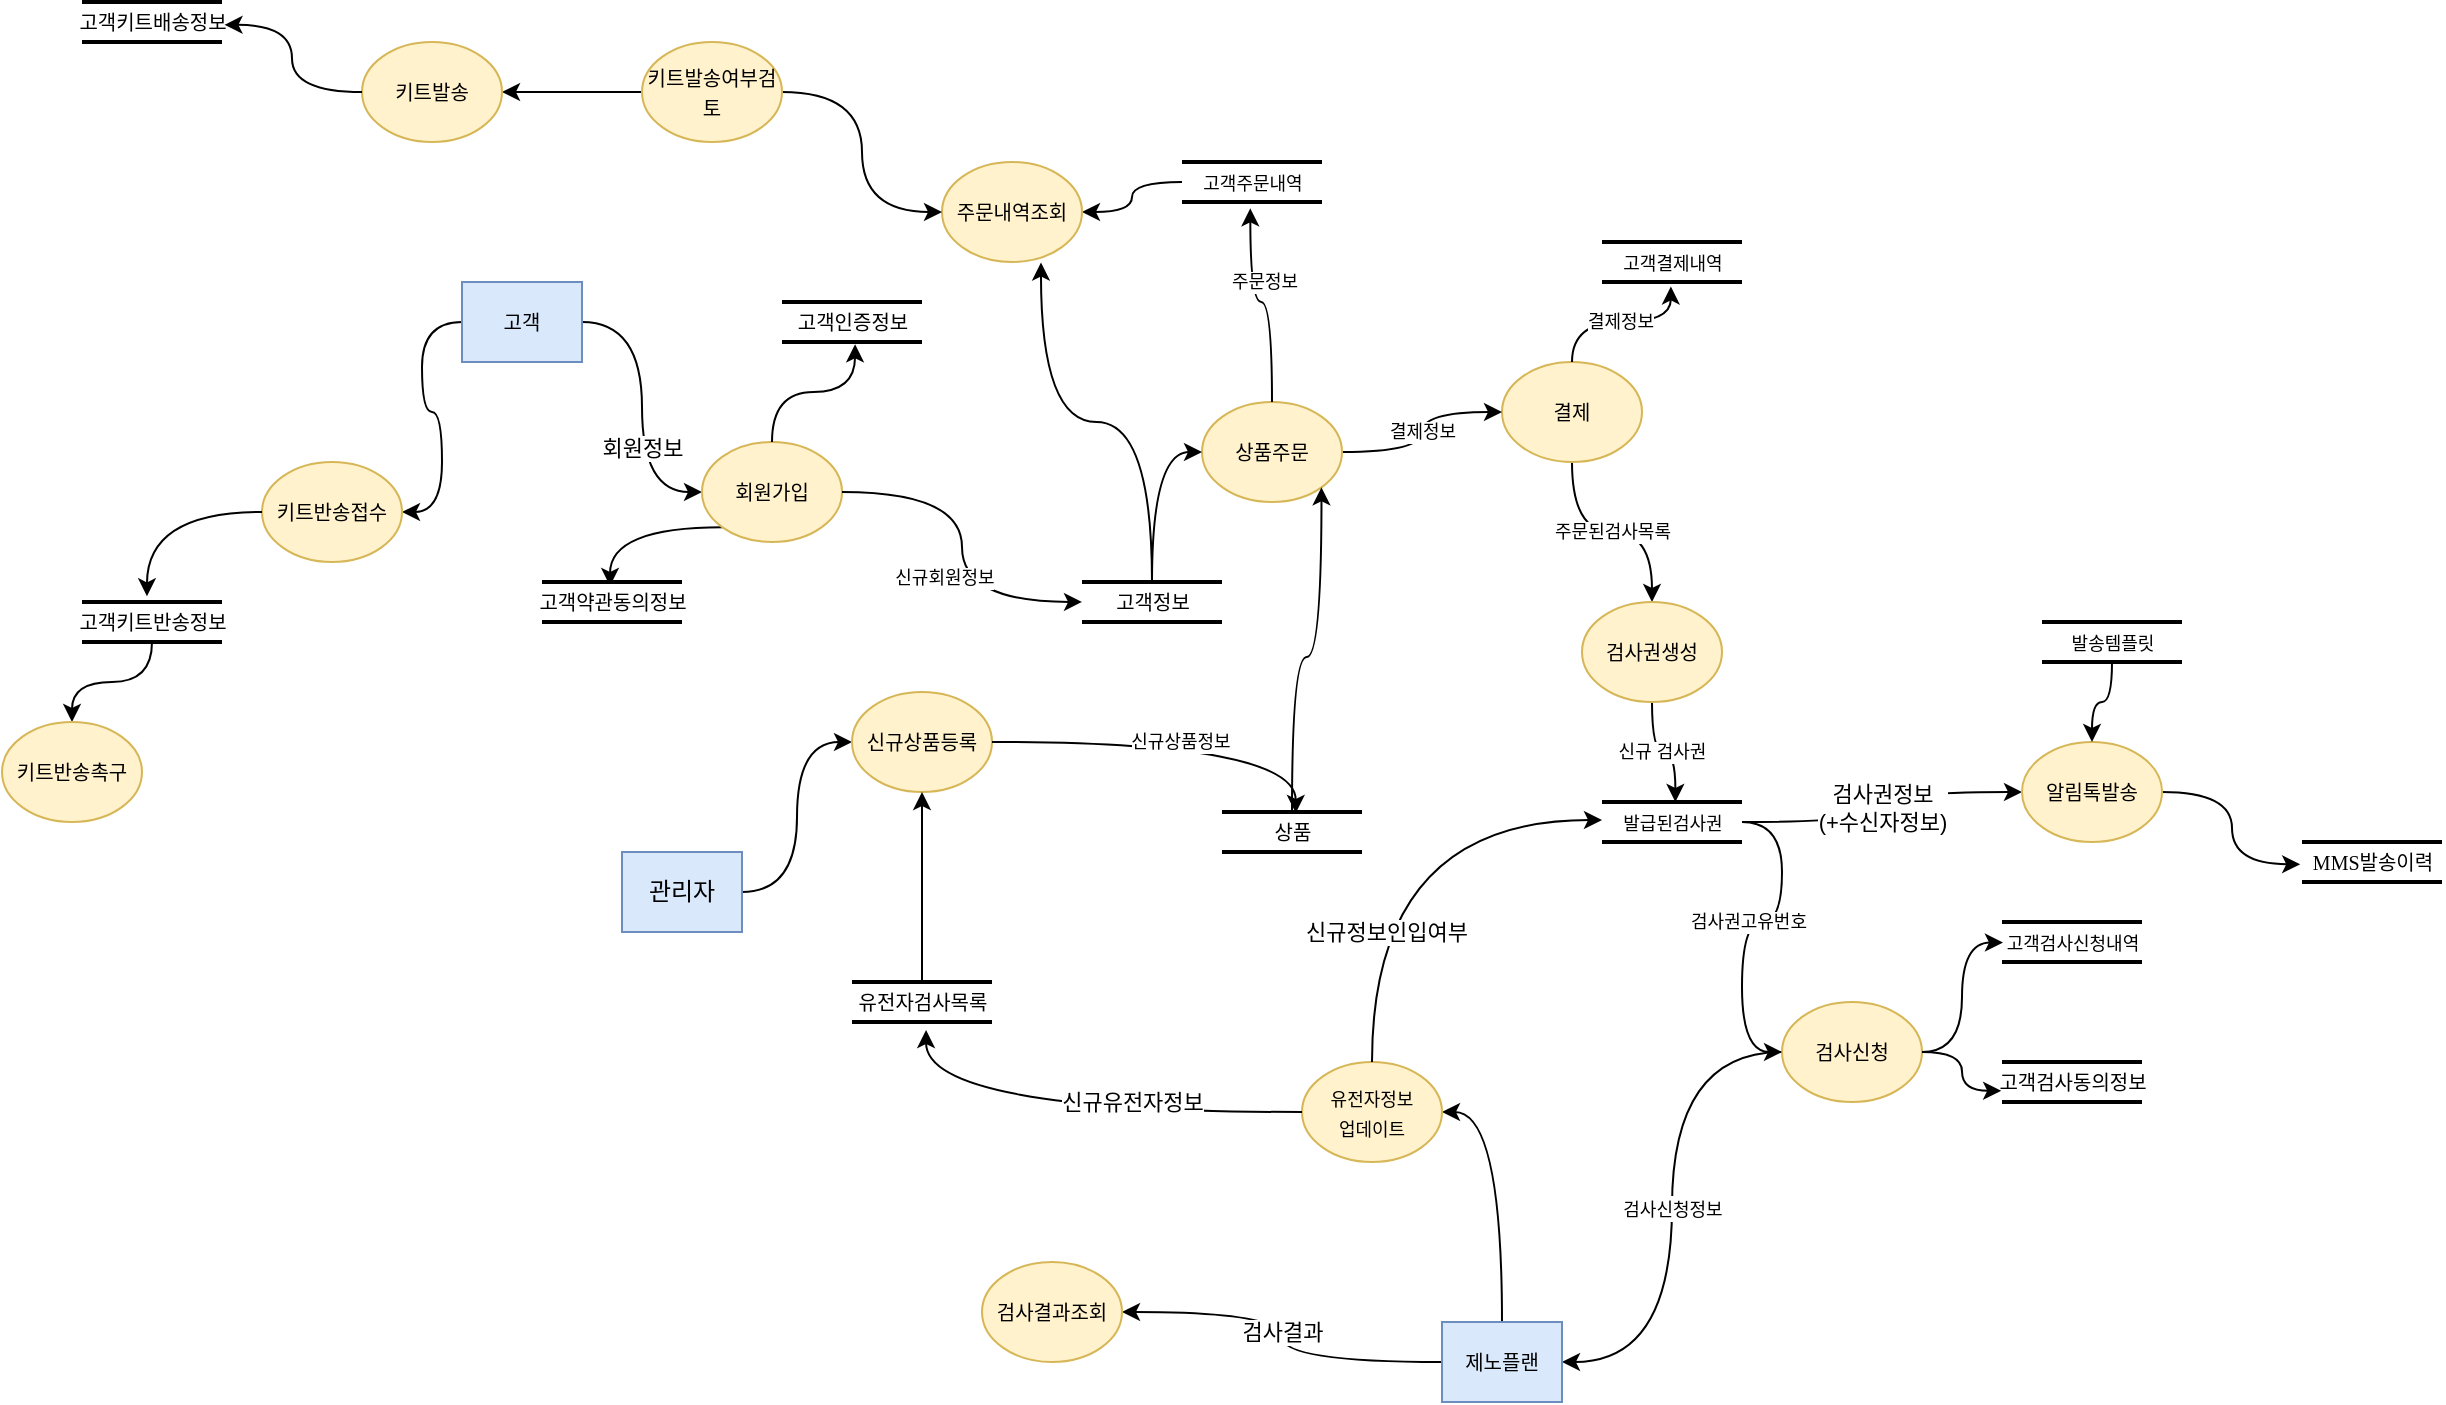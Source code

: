 <mxfile version="22.1.20" type="github">
  <diagram name="Page-1" id="52a04d89-c75d-2922-d76d-85b35f80e030">
    <mxGraphModel dx="1434" dy="738" grid="1" gridSize="10" guides="1" tooltips="1" connect="1" arrows="1" fold="1" page="1" pageScale="1" pageWidth="1600" pageHeight="900" background="none" math="0" shadow="0">
      <root>
        <mxCell id="0" />
        <mxCell id="1" parent="0" />
        <mxCell id="17472293e6e8944d-4" value="&lt;font style=&quot;font-size: 9px;&quot;&gt;고객결제내역&lt;/font&gt;" style="html=1;rounded=0;shadow=0;comic=0;labelBackgroundColor=none;strokeWidth=2;fontFamily=Verdana;fontSize=12;align=center;shape=mxgraph.ios7ui.horLines;" parent="1" vertex="1">
          <mxGeometry x="1050" y="210" width="70" height="20" as="geometry" />
        </mxCell>
        <mxCell id="e2xfSPb0T8YYYIXP3AMZ-35" style="edgeStyle=orthogonalEdgeStyle;rounded=0;orthogonalLoop=1;jettySize=auto;html=1;curved=1;entryX=1;entryY=0.5;entryDx=0;entryDy=0;" parent="1" source="e2xfSPb0T8YYYIXP3AMZ-11" target="e2xfSPb0T8YYYIXP3AMZ-34" edge="1">
          <mxGeometry relative="1" as="geometry">
            <mxPoint x="1000" y="662" as="targetPoint" />
          </mxGeometry>
        </mxCell>
        <mxCell id="e2xfSPb0T8YYYIXP3AMZ-36" value="&lt;font style=&quot;font-size: 9px;&quot;&gt;검사신청정보&lt;/font&gt;" style="edgeLabel;html=1;align=center;verticalAlign=middle;resizable=0;points=[];" parent="e2xfSPb0T8YYYIXP3AMZ-35" vertex="1" connectable="0">
          <mxGeometry relative="1" as="geometry">
            <mxPoint as="offset" />
          </mxGeometry>
        </mxCell>
        <mxCell id="e2xfSPb0T8YYYIXP3AMZ-11" value="&lt;font style=&quot;font-size: 10px;&quot;&gt;검사신청&lt;/font&gt;" style="ellipse;whiteSpace=wrap;html=1;rounded=1;shadow=0;comic=0;labelBackgroundColor=none;strokeWidth=1;fontFamily=Verdana;fontSize=12;align=center;fillColor=#fff2cc;strokeColor=#d6b656;" parent="1" vertex="1">
          <mxGeometry x="1140" y="590" width="70" height="50" as="geometry" />
        </mxCell>
        <mxCell id="e2xfSPb0T8YYYIXP3AMZ-44" style="edgeStyle=orthogonalEdgeStyle;rounded=0;orthogonalLoop=1;jettySize=auto;html=1;curved=1;entryX=0.5;entryY=0;entryDx=0;entryDy=0;" parent="1" source="e2xfSPb0T8YYYIXP3AMZ-12" target="e2xfSPb0T8YYYIXP3AMZ-46" edge="1">
          <mxGeometry relative="1" as="geometry">
            <mxPoint x="1070" y="380" as="targetPoint" />
          </mxGeometry>
        </mxCell>
        <mxCell id="e2xfSPb0T8YYYIXP3AMZ-47" value="주문된검사목록" style="edgeLabel;html=1;align=center;verticalAlign=middle;resizable=0;points=[];fontSize=9;" parent="e2xfSPb0T8YYYIXP3AMZ-44" vertex="1" connectable="0">
          <mxGeometry relative="1" as="geometry">
            <mxPoint as="offset" />
          </mxGeometry>
        </mxCell>
        <mxCell id="e2xfSPb0T8YYYIXP3AMZ-12" value="&lt;font style=&quot;font-size: 10px;&quot;&gt;결제&lt;/font&gt;" style="ellipse;whiteSpace=wrap;html=1;rounded=1;shadow=0;comic=0;labelBackgroundColor=none;strokeWidth=1;fontFamily=Verdana;fontSize=12;align=center;fillColor=#fff2cc;strokeColor=#d6b656;" parent="1" vertex="1">
          <mxGeometry x="1000" y="270" width="70" height="50" as="geometry" />
        </mxCell>
        <mxCell id="e2xfSPb0T8YYYIXP3AMZ-39" style="edgeStyle=orthogonalEdgeStyle;rounded=0;orthogonalLoop=1;jettySize=auto;html=1;entryX=0;entryY=0.5;entryDx=0;entryDy=0;curved=1;" parent="1" source="e2xfSPb0T8YYYIXP3AMZ-13" target="e2xfSPb0T8YYYIXP3AMZ-12" edge="1">
          <mxGeometry relative="1" as="geometry" />
        </mxCell>
        <mxCell id="e2xfSPb0T8YYYIXP3AMZ-40" value="결제정보" style="edgeLabel;html=1;align=center;verticalAlign=middle;resizable=0;points=[];fontSize=9;" parent="e2xfSPb0T8YYYIXP3AMZ-39" vertex="1" connectable="0">
          <mxGeometry relative="1" as="geometry">
            <mxPoint as="offset" />
          </mxGeometry>
        </mxCell>
        <mxCell id="e2xfSPb0T8YYYIXP3AMZ-13" value="&lt;font style=&quot;font-size: 10px;&quot;&gt;상품주문&lt;/font&gt;" style="ellipse;whiteSpace=wrap;html=1;rounded=1;shadow=0;comic=0;labelBackgroundColor=none;strokeWidth=1;fontFamily=Verdana;fontSize=12;align=center;fillColor=#fff2cc;strokeColor=#d6b656;" parent="1" vertex="1">
          <mxGeometry x="850" y="290" width="70" height="50" as="geometry" />
        </mxCell>
        <mxCell id="e2xfSPb0T8YYYIXP3AMZ-18" style="edgeStyle=orthogonalEdgeStyle;rounded=0;orthogonalLoop=1;jettySize=auto;html=1;entryX=0.488;entryY=1.159;entryDx=0;entryDy=0;entryPerimeter=0;curved=1;" parent="1" source="e2xfSPb0T8YYYIXP3AMZ-13" target="e2xfSPb0T8YYYIXP3AMZ-21" edge="1">
          <mxGeometry relative="1" as="geometry">
            <mxPoint x="964.58" y="387.9" as="targetPoint" />
          </mxGeometry>
        </mxCell>
        <mxCell id="e2xfSPb0T8YYYIXP3AMZ-33" value="주문정보" style="edgeLabel;html=1;align=center;verticalAlign=middle;resizable=0;points=[];fontSize=9;" parent="e2xfSPb0T8YYYIXP3AMZ-18" vertex="1" connectable="0">
          <mxGeometry y="-10" relative="1" as="geometry">
            <mxPoint as="offset" />
          </mxGeometry>
        </mxCell>
        <mxCell id="e2xfSPb0T8YYYIXP3AMZ-114" style="edgeStyle=orthogonalEdgeStyle;rounded=0;orthogonalLoop=1;jettySize=auto;html=1;entryX=1;entryY=0.5;entryDx=0;entryDy=0;curved=1;" parent="1" source="e2xfSPb0T8YYYIXP3AMZ-21" target="e2xfSPb0T8YYYIXP3AMZ-111" edge="1">
          <mxGeometry relative="1" as="geometry" />
        </mxCell>
        <mxCell id="e2xfSPb0T8YYYIXP3AMZ-21" value="&lt;font style=&quot;font-size: 9px;&quot;&gt;고객주문내역&lt;/font&gt;" style="html=1;rounded=0;shadow=0;comic=0;labelBackgroundColor=none;strokeWidth=2;fontFamily=Verdana;fontSize=12;align=center;shape=mxgraph.ios7ui.horLines;" parent="1" vertex="1">
          <mxGeometry x="840" y="170" width="70" height="20" as="geometry" />
        </mxCell>
        <mxCell id="e2xfSPb0T8YYYIXP3AMZ-56" style="edgeStyle=orthogonalEdgeStyle;rounded=0;orthogonalLoop=1;jettySize=auto;html=1;entryX=1;entryY=0.5;entryDx=0;entryDy=0;curved=1;" parent="1" source="e2xfSPb0T8YYYIXP3AMZ-34" target="e2xfSPb0T8YYYIXP3AMZ-55" edge="1">
          <mxGeometry relative="1" as="geometry" />
        </mxCell>
        <mxCell id="e2xfSPb0T8YYYIXP3AMZ-59" value="검사결과" style="edgeLabel;html=1;align=center;verticalAlign=middle;resizable=0;points=[];" parent="e2xfSPb0T8YYYIXP3AMZ-56" vertex="1" connectable="0">
          <mxGeometry relative="1" as="geometry">
            <mxPoint y="-3" as="offset" />
          </mxGeometry>
        </mxCell>
        <mxCell id="qD-0tBkQnBFQ0dMMJoZ8-3" style="edgeStyle=orthogonalEdgeStyle;rounded=0;orthogonalLoop=1;jettySize=auto;html=1;entryX=1;entryY=0.5;entryDx=0;entryDy=0;curved=1;exitX=0.5;exitY=0;exitDx=0;exitDy=0;" edge="1" parent="1" source="e2xfSPb0T8YYYIXP3AMZ-34" target="qD-0tBkQnBFQ0dMMJoZ8-6">
          <mxGeometry relative="1" as="geometry">
            <mxPoint x="970" y="640" as="targetPoint" />
          </mxGeometry>
        </mxCell>
        <mxCell id="e2xfSPb0T8YYYIXP3AMZ-34" value="&lt;span style=&quot;font-size: 10px;&quot;&gt;제노플랜&lt;/span&gt;" style="rounded=0;whiteSpace=wrap;html=1;fillColor=#dae8fc;strokeColor=#6c8ebf;" parent="1" vertex="1">
          <mxGeometry x="970" y="750" width="60" height="40" as="geometry" />
        </mxCell>
        <mxCell id="e2xfSPb0T8YYYIXP3AMZ-42" style="edgeStyle=orthogonalEdgeStyle;rounded=0;orthogonalLoop=1;jettySize=auto;html=1;entryX=0.492;entryY=1.112;entryDx=0;entryDy=0;entryPerimeter=0;curved=1;" parent="1" source="e2xfSPb0T8YYYIXP3AMZ-12" target="17472293e6e8944d-4" edge="1">
          <mxGeometry relative="1" as="geometry" />
        </mxCell>
        <mxCell id="e2xfSPb0T8YYYIXP3AMZ-43" value="결제정보" style="edgeLabel;html=1;align=center;verticalAlign=middle;resizable=0;points=[];fontSize=9;" parent="e2xfSPb0T8YYYIXP3AMZ-42" vertex="1" connectable="0">
          <mxGeometry relative="1" as="geometry">
            <mxPoint as="offset" />
          </mxGeometry>
        </mxCell>
        <mxCell id="e2xfSPb0T8YYYIXP3AMZ-48" style="edgeStyle=orthogonalEdgeStyle;rounded=0;orthogonalLoop=1;jettySize=auto;html=1;curved=1;entryX=0.524;entryY=0;entryDx=0;entryDy=0;entryPerimeter=0;" parent="1" source="e2xfSPb0T8YYYIXP3AMZ-46" target="e2xfSPb0T8YYYIXP3AMZ-51" edge="1">
          <mxGeometry relative="1" as="geometry">
            <mxPoint x="1090" y="500" as="targetPoint" />
          </mxGeometry>
        </mxCell>
        <mxCell id="e2xfSPb0T8YYYIXP3AMZ-50" value="신규 검사권&amp;nbsp;" style="edgeLabel;html=1;align=center;verticalAlign=middle;resizable=0;points=[];fontSize=9;" parent="e2xfSPb0T8YYYIXP3AMZ-48" vertex="1" connectable="0">
          <mxGeometry relative="1" as="geometry">
            <mxPoint as="offset" />
          </mxGeometry>
        </mxCell>
        <mxCell id="e2xfSPb0T8YYYIXP3AMZ-46" value="&lt;font style=&quot;font-size: 10px;&quot;&gt;검사권생성&lt;/font&gt;" style="ellipse;whiteSpace=wrap;html=1;rounded=1;shadow=0;comic=0;labelBackgroundColor=none;strokeWidth=1;fontFamily=Verdana;fontSize=12;align=center;fillColor=#fff2cc;strokeColor=#d6b656;" parent="1" vertex="1">
          <mxGeometry x="1040" y="390" width="70" height="50" as="geometry" />
        </mxCell>
        <mxCell id="e2xfSPb0T8YYYIXP3AMZ-53" style="edgeStyle=orthogonalEdgeStyle;rounded=0;orthogonalLoop=1;jettySize=auto;html=1;entryX=0;entryY=0.5;entryDx=0;entryDy=0;curved=1;" parent="1" source="e2xfSPb0T8YYYIXP3AMZ-51" target="e2xfSPb0T8YYYIXP3AMZ-11" edge="1">
          <mxGeometry relative="1" as="geometry" />
        </mxCell>
        <mxCell id="e2xfSPb0T8YYYIXP3AMZ-54" value="검사권고유번호" style="edgeLabel;html=1;align=center;verticalAlign=middle;resizable=0;points=[];fontSize=9;" parent="e2xfSPb0T8YYYIXP3AMZ-53" vertex="1" connectable="0">
          <mxGeometry relative="1" as="geometry">
            <mxPoint as="offset" />
          </mxGeometry>
        </mxCell>
        <mxCell id="e2xfSPb0T8YYYIXP3AMZ-88" style="edgeStyle=orthogonalEdgeStyle;rounded=0;orthogonalLoop=1;jettySize=auto;html=1;entryX=0;entryY=0.5;entryDx=0;entryDy=0;curved=1;" parent="1" source="e2xfSPb0T8YYYIXP3AMZ-51" target="e2xfSPb0T8YYYIXP3AMZ-87" edge="1">
          <mxGeometry relative="1" as="geometry" />
        </mxCell>
        <mxCell id="e2xfSPb0T8YYYIXP3AMZ-93" value="검사권정보&lt;br&gt;(+수신자정보)" style="edgeLabel;html=1;align=center;verticalAlign=middle;resizable=0;points=[];" parent="e2xfSPb0T8YYYIXP3AMZ-88" vertex="1" connectable="0">
          <mxGeometry relative="1" as="geometry">
            <mxPoint as="offset" />
          </mxGeometry>
        </mxCell>
        <mxCell id="e2xfSPb0T8YYYIXP3AMZ-51" value="&lt;font style=&quot;font-size: 9px;&quot;&gt;발급된검사권&lt;br&gt;&lt;/font&gt;" style="html=1;rounded=0;shadow=0;comic=0;labelBackgroundColor=none;strokeWidth=2;fontFamily=Verdana;fontSize=12;align=center;shape=mxgraph.ios7ui.horLines;" parent="1" vertex="1">
          <mxGeometry x="1050" y="490" width="70" height="20" as="geometry" />
        </mxCell>
        <mxCell id="e2xfSPb0T8YYYIXP3AMZ-55" value="&lt;span style=&quot;font-size: 10px;&quot;&gt;검사결과조회&lt;/span&gt;" style="ellipse;whiteSpace=wrap;html=1;rounded=1;shadow=0;comic=0;labelBackgroundColor=none;strokeWidth=1;fontFamily=Verdana;fontSize=12;align=center;fillColor=#fff2cc;strokeColor=#d6b656;" parent="1" vertex="1">
          <mxGeometry x="740" y="720" width="70" height="50" as="geometry" />
        </mxCell>
        <mxCell id="e2xfSPb0T8YYYIXP3AMZ-64" style="edgeStyle=orthogonalEdgeStyle;rounded=0;orthogonalLoop=1;jettySize=auto;html=1;entryX=0;entryY=0.5;entryDx=0;entryDy=0;curved=1;exitX=1;exitY=0.5;exitDx=0;exitDy=0;" parent="1" source="e2xfSPb0T8YYYIXP3AMZ-62" target="e2xfSPb0T8YYYIXP3AMZ-63" edge="1">
          <mxGeometry relative="1" as="geometry">
            <mxPoint x="610" y="445" as="sourcePoint" />
          </mxGeometry>
        </mxCell>
        <mxCell id="e2xfSPb0T8YYYIXP3AMZ-62" value="관리자" style="rounded=0;whiteSpace=wrap;html=1;fillColor=#dae8fc;strokeColor=#6c8ebf;" parent="1" vertex="1">
          <mxGeometry x="560" y="515" width="60" height="40" as="geometry" />
        </mxCell>
        <mxCell id="e2xfSPb0T8YYYIXP3AMZ-63" value="&lt;span style=&quot;font-size: 10px;&quot;&gt;신규상품등록&lt;/span&gt;" style="ellipse;whiteSpace=wrap;html=1;rounded=1;shadow=0;comic=0;labelBackgroundColor=none;strokeWidth=1;fontFamily=Verdana;fontSize=12;align=center;fillColor=#fff2cc;strokeColor=#d6b656;" parent="1" vertex="1">
          <mxGeometry x="675" y="435" width="70" height="50" as="geometry" />
        </mxCell>
        <mxCell id="e2xfSPb0T8YYYIXP3AMZ-67" style="edgeStyle=orthogonalEdgeStyle;rounded=0;orthogonalLoop=1;jettySize=auto;html=1;entryX=0.5;entryY=1;entryDx=0;entryDy=0;curved=1;" parent="1" source="e2xfSPb0T8YYYIXP3AMZ-66" target="e2xfSPb0T8YYYIXP3AMZ-63" edge="1">
          <mxGeometry relative="1" as="geometry" />
        </mxCell>
        <mxCell id="e2xfSPb0T8YYYIXP3AMZ-66" value="&lt;font size=&quot;1&quot;&gt;유전자검사목록&lt;/font&gt;" style="html=1;rounded=0;shadow=0;comic=0;labelBackgroundColor=none;strokeWidth=2;fontFamily=Verdana;fontSize=12;align=center;shape=mxgraph.ios7ui.horLines;" parent="1" vertex="1">
          <mxGeometry x="675" y="580" width="70" height="20" as="geometry" />
        </mxCell>
        <mxCell id="e2xfSPb0T8YYYIXP3AMZ-72" style="edgeStyle=orthogonalEdgeStyle;rounded=0;orthogonalLoop=1;jettySize=auto;html=1;entryX=1;entryY=1;entryDx=0;entryDy=0;curved=1;" parent="1" source="e2xfSPb0T8YYYIXP3AMZ-69" target="e2xfSPb0T8YYYIXP3AMZ-13" edge="1">
          <mxGeometry relative="1" as="geometry" />
        </mxCell>
        <mxCell id="e2xfSPb0T8YYYIXP3AMZ-69" value="&lt;font size=&quot;1&quot;&gt;상품&lt;/font&gt;" style="html=1;rounded=0;shadow=0;comic=0;labelBackgroundColor=none;strokeWidth=2;fontFamily=Verdana;fontSize=12;align=center;shape=mxgraph.ios7ui.horLines;" parent="1" vertex="1">
          <mxGeometry x="860" y="495" width="70" height="20" as="geometry" />
        </mxCell>
        <mxCell id="e2xfSPb0T8YYYIXP3AMZ-70" style="edgeStyle=orthogonalEdgeStyle;rounded=0;orthogonalLoop=1;jettySize=auto;html=1;entryX=0.527;entryY=0.025;entryDx=0;entryDy=0;entryPerimeter=0;curved=1;" parent="1" source="e2xfSPb0T8YYYIXP3AMZ-63" target="e2xfSPb0T8YYYIXP3AMZ-69" edge="1">
          <mxGeometry relative="1" as="geometry" />
        </mxCell>
        <mxCell id="e2xfSPb0T8YYYIXP3AMZ-71" value="신규상품정보" style="edgeLabel;html=1;align=center;verticalAlign=middle;resizable=0;points=[];fontSize=9;" parent="e2xfSPb0T8YYYIXP3AMZ-70" vertex="1" connectable="0">
          <mxGeometry relative="1" as="geometry">
            <mxPoint as="offset" />
          </mxGeometry>
        </mxCell>
        <mxCell id="e2xfSPb0T8YYYIXP3AMZ-75" value="&lt;font style=&quot;font-size: 9px;&quot;&gt;고객검사신청내역&lt;/font&gt;" style="html=1;rounded=0;shadow=0;comic=0;labelBackgroundColor=none;strokeWidth=2;fontFamily=Verdana;fontSize=12;align=center;shape=mxgraph.ios7ui.horLines;" parent="1" vertex="1">
          <mxGeometry x="1250" y="550" width="70" height="20" as="geometry" />
        </mxCell>
        <mxCell id="e2xfSPb0T8YYYIXP3AMZ-76" style="edgeStyle=orthogonalEdgeStyle;rounded=0;orthogonalLoop=1;jettySize=auto;html=1;entryX=0.007;entryY=0.514;entryDx=0;entryDy=0;entryPerimeter=0;curved=1;" parent="1" source="e2xfSPb0T8YYYIXP3AMZ-11" target="e2xfSPb0T8YYYIXP3AMZ-75" edge="1">
          <mxGeometry relative="1" as="geometry" />
        </mxCell>
        <mxCell id="e2xfSPb0T8YYYIXP3AMZ-123" style="edgeStyle=orthogonalEdgeStyle;rounded=0;orthogonalLoop=1;jettySize=auto;html=1;entryX=-0.013;entryY=0.556;entryDx=0;entryDy=0;entryPerimeter=0;curved=1;" parent="1" source="e2xfSPb0T8YYYIXP3AMZ-87" target="e2xfSPb0T8YYYIXP3AMZ-124" edge="1">
          <mxGeometry relative="1" as="geometry">
            <mxPoint x="1410" y="484.025" as="targetPoint" />
          </mxGeometry>
        </mxCell>
        <mxCell id="e2xfSPb0T8YYYIXP3AMZ-87" value="&lt;span style=&quot;font-size: 10px;&quot;&gt;알림톡발송&lt;/span&gt;" style="ellipse;whiteSpace=wrap;html=1;rounded=1;shadow=0;comic=0;labelBackgroundColor=none;strokeWidth=1;fontFamily=Verdana;fontSize=12;align=center;fillColor=#fff2cc;strokeColor=#d6b656;" parent="1" vertex="1">
          <mxGeometry x="1260" y="460" width="70" height="50" as="geometry" />
        </mxCell>
        <mxCell id="e2xfSPb0T8YYYIXP3AMZ-91" style="edgeStyle=orthogonalEdgeStyle;rounded=0;orthogonalLoop=1;jettySize=auto;html=1;curved=1;entryX=0.5;entryY=0;entryDx=0;entryDy=0;" parent="1" source="e2xfSPb0T8YYYIXP3AMZ-90" target="e2xfSPb0T8YYYIXP3AMZ-87" edge="1">
          <mxGeometry relative="1" as="geometry">
            <mxPoint x="1280" y="440" as="targetPoint" />
          </mxGeometry>
        </mxCell>
        <mxCell id="e2xfSPb0T8YYYIXP3AMZ-90" value="&lt;font style=&quot;font-size: 9px;&quot;&gt;발송템플릿&lt;/font&gt;" style="html=1;rounded=0;shadow=0;comic=0;labelBackgroundColor=none;strokeWidth=2;fontFamily=Verdana;fontSize=12;align=center;shape=mxgraph.ios7ui.horLines;" parent="1" vertex="1">
          <mxGeometry x="1270" y="400" width="70" height="20" as="geometry" />
        </mxCell>
        <mxCell id="e2xfSPb0T8YYYIXP3AMZ-102" style="edgeStyle=orthogonalEdgeStyle;rounded=0;orthogonalLoop=1;jettySize=auto;html=1;entryX=0;entryY=0.5;entryDx=0;entryDy=0;curved=1;" parent="1" source="e2xfSPb0T8YYYIXP3AMZ-99" target="e2xfSPb0T8YYYIXP3AMZ-100" edge="1">
          <mxGeometry relative="1" as="geometry" />
        </mxCell>
        <mxCell id="e2xfSPb0T8YYYIXP3AMZ-103" value="회원정보" style="edgeLabel;html=1;align=center;verticalAlign=middle;resizable=0;points=[];" parent="e2xfSPb0T8YYYIXP3AMZ-102" vertex="1" connectable="0">
          <mxGeometry relative="1" as="geometry">
            <mxPoint y="20" as="offset" />
          </mxGeometry>
        </mxCell>
        <mxCell id="Vxt3TmOizYzSB1MqK-uD-9" style="edgeStyle=orthogonalEdgeStyle;rounded=0;orthogonalLoop=1;jettySize=auto;html=1;entryX=1;entryY=0.5;entryDx=0;entryDy=0;curved=1;" parent="1" source="e2xfSPb0T8YYYIXP3AMZ-99" target="Vxt3TmOizYzSB1MqK-uD-3" edge="1">
          <mxGeometry relative="1" as="geometry" />
        </mxCell>
        <mxCell id="e2xfSPb0T8YYYIXP3AMZ-99" value="&lt;span style=&quot;font-size: 10px;&quot;&gt;고객&lt;/span&gt;" style="rounded=0;whiteSpace=wrap;html=1;fillColor=#dae8fc;strokeColor=#6c8ebf;" parent="1" vertex="1">
          <mxGeometry x="480" y="230" width="60" height="40" as="geometry" />
        </mxCell>
        <mxCell id="Vxt3TmOizYzSB1MqK-uD-10" style="edgeStyle=orthogonalEdgeStyle;rounded=0;orthogonalLoop=1;jettySize=auto;html=1;curved=1;entryX=0.486;entryY=0.1;entryDx=0;entryDy=0;entryPerimeter=0;exitX=0;exitY=1;exitDx=0;exitDy=0;" parent="1" source="e2xfSPb0T8YYYIXP3AMZ-100" target="Vxt3TmOizYzSB1MqK-uD-11" edge="1">
          <mxGeometry relative="1" as="geometry">
            <mxPoint x="550" y="410" as="targetPoint" />
          </mxGeometry>
        </mxCell>
        <mxCell id="e2xfSPb0T8YYYIXP3AMZ-100" value="&lt;span style=&quot;font-size: 10px;&quot;&gt;회원가입&lt;/span&gt;" style="ellipse;whiteSpace=wrap;html=1;rounded=1;shadow=0;comic=0;labelBackgroundColor=none;strokeWidth=1;fontFamily=Verdana;fontSize=12;align=center;fillColor=#fff2cc;strokeColor=#d6b656;" parent="1" vertex="1">
          <mxGeometry x="600" y="310" width="70" height="50" as="geometry" />
        </mxCell>
        <mxCell id="e2xfSPb0T8YYYIXP3AMZ-109" style="edgeStyle=orthogonalEdgeStyle;rounded=0;orthogonalLoop=1;jettySize=auto;html=1;entryX=0;entryY=0.5;entryDx=0;entryDy=0;curved=1;" parent="1" source="e2xfSPb0T8YYYIXP3AMZ-104" target="e2xfSPb0T8YYYIXP3AMZ-13" edge="1">
          <mxGeometry relative="1" as="geometry" />
        </mxCell>
        <mxCell id="e2xfSPb0T8YYYIXP3AMZ-104" value="&lt;font size=&quot;1&quot;&gt;고객정보&lt;/font&gt;" style="html=1;rounded=0;shadow=0;comic=0;labelBackgroundColor=none;strokeWidth=2;fontFamily=Verdana;fontSize=12;align=center;shape=mxgraph.ios7ui.horLines;" parent="1" vertex="1">
          <mxGeometry x="790" y="380" width="70" height="20" as="geometry" />
        </mxCell>
        <mxCell id="e2xfSPb0T8YYYIXP3AMZ-106" style="edgeStyle=orthogonalEdgeStyle;rounded=0;orthogonalLoop=1;jettySize=auto;html=1;entryX=0;entryY=0.499;entryDx=0;entryDy=0;entryPerimeter=0;curved=1;exitX=1;exitY=0.5;exitDx=0;exitDy=0;" parent="1" source="e2xfSPb0T8YYYIXP3AMZ-100" target="e2xfSPb0T8YYYIXP3AMZ-104" edge="1">
          <mxGeometry relative="1" as="geometry">
            <mxPoint x="640.0" y="394.0" as="sourcePoint" />
          </mxGeometry>
        </mxCell>
        <mxCell id="e2xfSPb0T8YYYIXP3AMZ-107" value="신규회원정보" style="edgeLabel;html=1;align=center;verticalAlign=middle;resizable=0;points=[];fontSize=9;" parent="e2xfSPb0T8YYYIXP3AMZ-106" vertex="1" connectable="0">
          <mxGeometry y="-10" relative="1" as="geometry">
            <mxPoint x="1" y="15" as="offset" />
          </mxGeometry>
        </mxCell>
        <mxCell id="e2xfSPb0T8YYYIXP3AMZ-111" value="&lt;span style=&quot;font-size: 10px;&quot;&gt;주문내역조회&lt;/span&gt;" style="ellipse;whiteSpace=wrap;html=1;rounded=1;shadow=0;comic=0;labelBackgroundColor=none;strokeWidth=1;fontFamily=Verdana;fontSize=12;align=center;fillColor=#fff2cc;strokeColor=#d6b656;" parent="1" vertex="1">
          <mxGeometry x="720" y="170" width="70" height="50" as="geometry" />
        </mxCell>
        <mxCell id="e2xfSPb0T8YYYIXP3AMZ-117" style="edgeStyle=orthogonalEdgeStyle;rounded=0;orthogonalLoop=1;jettySize=auto;html=1;entryX=0;entryY=0.5;entryDx=0;entryDy=0;curved=1;" parent="1" source="e2xfSPb0T8YYYIXP3AMZ-116" target="e2xfSPb0T8YYYIXP3AMZ-111" edge="1">
          <mxGeometry relative="1" as="geometry" />
        </mxCell>
        <mxCell id="Vxt3TmOizYzSB1MqK-uD-5" style="edgeStyle=orthogonalEdgeStyle;rounded=0;orthogonalLoop=1;jettySize=auto;html=1;entryX=1;entryY=0.5;entryDx=0;entryDy=0;curved=1;" parent="1" source="e2xfSPb0T8YYYIXP3AMZ-116" target="Vxt3TmOizYzSB1MqK-uD-4" edge="1">
          <mxGeometry relative="1" as="geometry" />
        </mxCell>
        <mxCell id="e2xfSPb0T8YYYIXP3AMZ-116" value="&lt;span style=&quot;font-size: 10px;&quot;&gt;키트발송여부검토&lt;/span&gt;" style="ellipse;whiteSpace=wrap;html=1;rounded=1;shadow=0;comic=0;labelBackgroundColor=none;strokeWidth=1;fontFamily=Verdana;fontSize=12;align=center;fillColor=#fff2cc;strokeColor=#d6b656;" parent="1" vertex="1">
          <mxGeometry x="570" y="110" width="70" height="50" as="geometry" />
        </mxCell>
        <mxCell id="e2xfSPb0T8YYYIXP3AMZ-120" value="&lt;font size=&quot;1&quot;&gt;고객키트배송정보&lt;/font&gt;" style="html=1;rounded=0;shadow=0;comic=0;labelBackgroundColor=none;strokeWidth=2;fontFamily=Verdana;fontSize=12;align=center;shape=mxgraph.ios7ui.horLines;" parent="1" vertex="1">
          <mxGeometry x="290" y="90" width="70" height="20" as="geometry" />
        </mxCell>
        <mxCell id="e2xfSPb0T8YYYIXP3AMZ-124" value="&lt;font size=&quot;1&quot;&gt;MMS발송이력&lt;/font&gt;" style="html=1;rounded=0;shadow=0;comic=0;labelBackgroundColor=none;strokeWidth=2;fontFamily=Verdana;fontSize=12;align=center;shape=mxgraph.ios7ui.horLines;" parent="1" vertex="1">
          <mxGeometry x="1400" y="510" width="70" height="20" as="geometry" />
        </mxCell>
        <mxCell id="e2xfSPb0T8YYYIXP3AMZ-126" value="&lt;font size=&quot;1&quot;&gt;고객검사동의정보&lt;/font&gt;" style="html=1;rounded=0;shadow=0;comic=0;labelBackgroundColor=none;strokeWidth=2;fontFamily=Verdana;fontSize=12;align=center;shape=mxgraph.ios7ui.horLines;" parent="1" vertex="1">
          <mxGeometry x="1250" y="620" width="70" height="20" as="geometry" />
        </mxCell>
        <mxCell id="e2xfSPb0T8YYYIXP3AMZ-127" style="edgeStyle=orthogonalEdgeStyle;rounded=0;orthogonalLoop=1;jettySize=auto;html=1;entryX=-0.006;entryY=0.72;entryDx=0;entryDy=0;entryPerimeter=0;curved=1;" parent="1" source="e2xfSPb0T8YYYIXP3AMZ-11" target="e2xfSPb0T8YYYIXP3AMZ-126" edge="1">
          <mxGeometry relative="1" as="geometry" />
        </mxCell>
        <mxCell id="Vxt3TmOizYzSB1MqK-uD-1" value="&lt;font size=&quot;1&quot;&gt;고객인증정보&lt;/font&gt;" style="html=1;rounded=0;shadow=0;comic=0;labelBackgroundColor=none;strokeWidth=2;fontFamily=Verdana;fontSize=12;align=center;shape=mxgraph.ios7ui.horLines;" parent="1" vertex="1">
          <mxGeometry x="640" y="240" width="70" height="20" as="geometry" />
        </mxCell>
        <mxCell id="Vxt3TmOizYzSB1MqK-uD-2" style="edgeStyle=orthogonalEdgeStyle;rounded=0;orthogonalLoop=1;jettySize=auto;html=1;entryX=0.522;entryY=1.058;entryDx=0;entryDy=0;entryPerimeter=0;curved=1;" parent="1" source="e2xfSPb0T8YYYIXP3AMZ-100" target="Vxt3TmOizYzSB1MqK-uD-1" edge="1">
          <mxGeometry relative="1" as="geometry" />
        </mxCell>
        <mxCell id="Vxt3TmOizYzSB1MqK-uD-3" value="&lt;span style=&quot;font-size: 10px;&quot;&gt;키트반송접수&lt;/span&gt;" style="ellipse;whiteSpace=wrap;html=1;rounded=1;shadow=0;comic=0;labelBackgroundColor=none;strokeWidth=1;fontFamily=Verdana;fontSize=12;align=center;fillColor=#fff2cc;strokeColor=#d6b656;" parent="1" vertex="1">
          <mxGeometry x="380" y="320" width="70" height="50" as="geometry" />
        </mxCell>
        <mxCell id="Vxt3TmOizYzSB1MqK-uD-4" value="&lt;span style=&quot;font-size: 10px;&quot;&gt;키트발송&lt;/span&gt;" style="ellipse;whiteSpace=wrap;html=1;rounded=1;shadow=0;comic=0;labelBackgroundColor=none;strokeWidth=1;fontFamily=Verdana;fontSize=12;align=center;fillColor=#fff2cc;strokeColor=#d6b656;" parent="1" vertex="1">
          <mxGeometry x="430" y="110" width="70" height="50" as="geometry" />
        </mxCell>
        <mxCell id="Vxt3TmOizYzSB1MqK-uD-6" style="edgeStyle=orthogonalEdgeStyle;rounded=0;orthogonalLoop=1;jettySize=auto;html=1;entryX=1.018;entryY=0.571;entryDx=0;entryDy=0;entryPerimeter=0;curved=1;" parent="1" source="Vxt3TmOizYzSB1MqK-uD-4" target="e2xfSPb0T8YYYIXP3AMZ-120" edge="1">
          <mxGeometry relative="1" as="geometry" />
        </mxCell>
        <mxCell id="Vxt3TmOizYzSB1MqK-uD-14" value="" style="edgeStyle=orthogonalEdgeStyle;rounded=0;orthogonalLoop=1;jettySize=auto;html=1;curved=1;" parent="1" source="Vxt3TmOizYzSB1MqK-uD-7" target="Vxt3TmOizYzSB1MqK-uD-12" edge="1">
          <mxGeometry relative="1" as="geometry" />
        </mxCell>
        <mxCell id="Vxt3TmOizYzSB1MqK-uD-7" value="&lt;font size=&quot;1&quot;&gt;고객키트반송정보&lt;/font&gt;" style="html=1;rounded=0;shadow=0;comic=0;labelBackgroundColor=none;strokeWidth=2;fontFamily=Verdana;fontSize=12;align=center;shape=mxgraph.ios7ui.horLines;" parent="1" vertex="1">
          <mxGeometry x="290" y="390" width="70" height="20" as="geometry" />
        </mxCell>
        <mxCell id="Vxt3TmOizYzSB1MqK-uD-8" style="edgeStyle=orthogonalEdgeStyle;rounded=0;orthogonalLoop=1;jettySize=auto;html=1;entryX=0.464;entryY=-0.143;entryDx=0;entryDy=0;entryPerimeter=0;curved=1;" parent="1" source="Vxt3TmOizYzSB1MqK-uD-3" target="Vxt3TmOizYzSB1MqK-uD-7" edge="1">
          <mxGeometry relative="1" as="geometry" />
        </mxCell>
        <mxCell id="Vxt3TmOizYzSB1MqK-uD-11" value="&lt;font size=&quot;1&quot;&gt;고객약관동의정보&lt;/font&gt;" style="html=1;rounded=0;shadow=0;comic=0;labelBackgroundColor=none;strokeWidth=2;fontFamily=Verdana;fontSize=12;align=center;shape=mxgraph.ios7ui.horLines;" parent="1" vertex="1">
          <mxGeometry x="520" y="380" width="70" height="20" as="geometry" />
        </mxCell>
        <mxCell id="Vxt3TmOizYzSB1MqK-uD-12" value="&lt;span style=&quot;font-size: 10px;&quot;&gt;키트반송촉구&lt;/span&gt;" style="ellipse;whiteSpace=wrap;html=1;rounded=1;shadow=0;comic=0;labelBackgroundColor=none;strokeWidth=1;fontFamily=Verdana;fontSize=12;align=center;fillColor=#fff2cc;strokeColor=#d6b656;" parent="1" vertex="1">
          <mxGeometry x="250" y="450" width="70" height="50" as="geometry" />
        </mxCell>
        <mxCell id="qD-0tBkQnBFQ0dMMJoZ8-2" style="edgeStyle=orthogonalEdgeStyle;rounded=0;orthogonalLoop=1;jettySize=auto;html=1;entryX=0.707;entryY=1.005;entryDx=0;entryDy=0;entryPerimeter=0;curved=1;" edge="1" parent="1" source="e2xfSPb0T8YYYIXP3AMZ-104" target="e2xfSPb0T8YYYIXP3AMZ-111">
          <mxGeometry relative="1" as="geometry" />
        </mxCell>
        <mxCell id="qD-0tBkQnBFQ0dMMJoZ8-6" value="&lt;font style=&quot;font-size: 9px;&quot;&gt;유전자정보&lt;br&gt;업데이트&lt;/font&gt;" style="ellipse;whiteSpace=wrap;html=1;rounded=1;shadow=0;comic=0;labelBackgroundColor=none;strokeWidth=1;fontFamily=Verdana;fontSize=12;align=center;fillColor=#fff2cc;strokeColor=#d6b656;" vertex="1" parent="1">
          <mxGeometry x="900" y="620" width="70" height="50" as="geometry" />
        </mxCell>
        <mxCell id="qD-0tBkQnBFQ0dMMJoZ8-12" style="edgeStyle=orthogonalEdgeStyle;rounded=0;orthogonalLoop=1;jettySize=auto;html=1;entryX=0.529;entryY=1.2;entryDx=0;entryDy=0;entryPerimeter=0;curved=1;" edge="1" parent="1" source="qD-0tBkQnBFQ0dMMJoZ8-6" target="e2xfSPb0T8YYYIXP3AMZ-66">
          <mxGeometry relative="1" as="geometry" />
        </mxCell>
        <mxCell id="qD-0tBkQnBFQ0dMMJoZ8-13" value="신규유전자정보" style="edgeLabel;html=1;align=center;verticalAlign=middle;resizable=0;points=[];" vertex="1" connectable="0" parent="qD-0tBkQnBFQ0dMMJoZ8-12">
          <mxGeometry x="-0.021" y="-12" relative="1" as="geometry">
            <mxPoint x="27" y="7" as="offset" />
          </mxGeometry>
        </mxCell>
        <mxCell id="qD-0tBkQnBFQ0dMMJoZ8-14" style="edgeStyle=orthogonalEdgeStyle;rounded=0;orthogonalLoop=1;jettySize=auto;html=1;entryX=0;entryY=0.45;entryDx=0;entryDy=0;entryPerimeter=0;curved=1;exitX=0.5;exitY=0;exitDx=0;exitDy=0;" edge="1" parent="1" source="qD-0tBkQnBFQ0dMMJoZ8-6" target="e2xfSPb0T8YYYIXP3AMZ-51">
          <mxGeometry relative="1" as="geometry" />
        </mxCell>
        <mxCell id="qD-0tBkQnBFQ0dMMJoZ8-15" value="신규정보인입여부" style="edgeLabel;html=1;align=center;verticalAlign=middle;resizable=0;points=[];" vertex="1" connectable="0" parent="qD-0tBkQnBFQ0dMMJoZ8-14">
          <mxGeometry x="0.178" y="-25" relative="1" as="geometry">
            <mxPoint x="-11" y="31" as="offset" />
          </mxGeometry>
        </mxCell>
      </root>
    </mxGraphModel>
  </diagram>
</mxfile>
